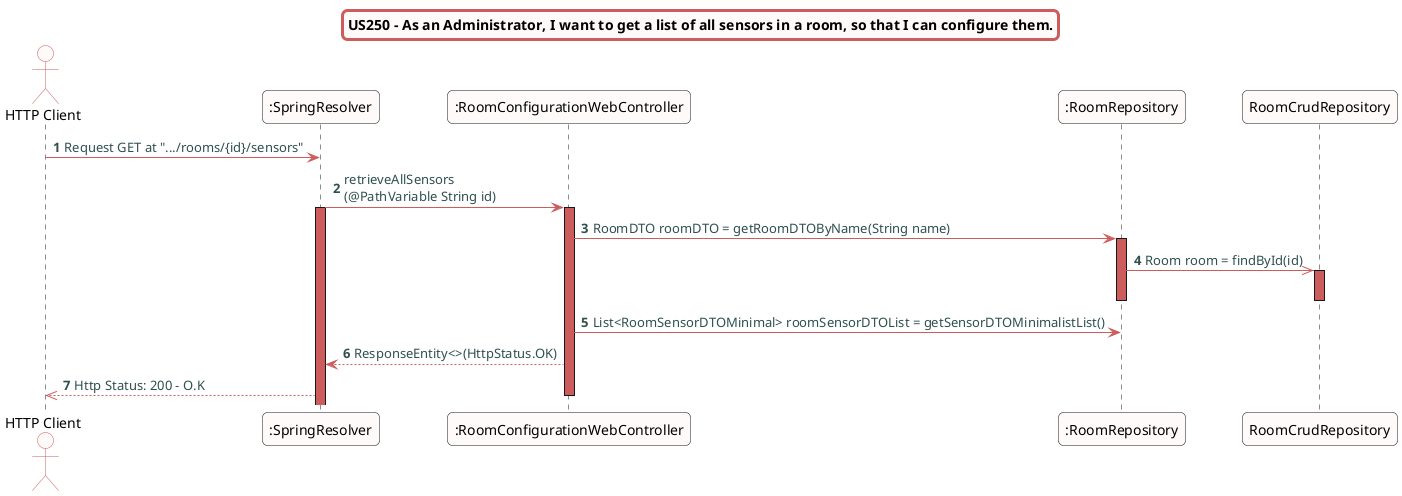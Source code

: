 @startuml
skinparam titleBorderRoundCorner 10
skinparam titleBorderThickness 3
skinparam titleBorderColor indianred
skinparam titleBackgroundColor snow
skinparam FontName quicksand

skinparam actor {
  BorderColor indianred
  backgroundColor Snow
  }

skinparam sequence {
  LifeLineBackgroundColor indianred
  ParticipantBackgroundColor snow
}

skinparam roundcorner 10

skinparam component {
  arrowThickness 1
  ArrowFontName Verdana
  ArrowColor indianred
  ArrowFontColor darkslategrey
}

title US250 - As an Administrator, I want to get a list of all sensors in a room, so that I can configure them.
autonumber
actor "HTTP Client"
"HTTP Client"  -> ":SpringResolver":  Request GET at ".../rooms/{id}/sensors"
":SpringResolver" -> ":RoomConfigurationWebController": retrieveAllSensors\n(@PathVariable String id)
activate ":SpringResolver"
activate ":RoomConfigurationWebController"
":RoomConfigurationWebController" -> ":RoomRepository": RoomDTO roomDTO = getRoomDTOByName(String name)
activate ":RoomRepository"
":RoomRepository" ->> "RoomCrudRepository": Room room = findById(id)
activate "RoomCrudRepository"
deactivate "RoomCrudRepository"
deactivate ":RoomRepository"
":RoomConfigurationWebController" -> ":RoomRepository": List<RoomSensorDTOMinimal> roomSensorDTOList = getSensorDTOMinimalistList()
":RoomConfigurationWebController" --> ":SpringResolver": ResponseEntity<>(HttpStatus.OK)
":SpringResolver" -->> "HTTP Client": Http Status: 200 - O.K
deactivate ":RoomConfigurationWebController"

@enduml